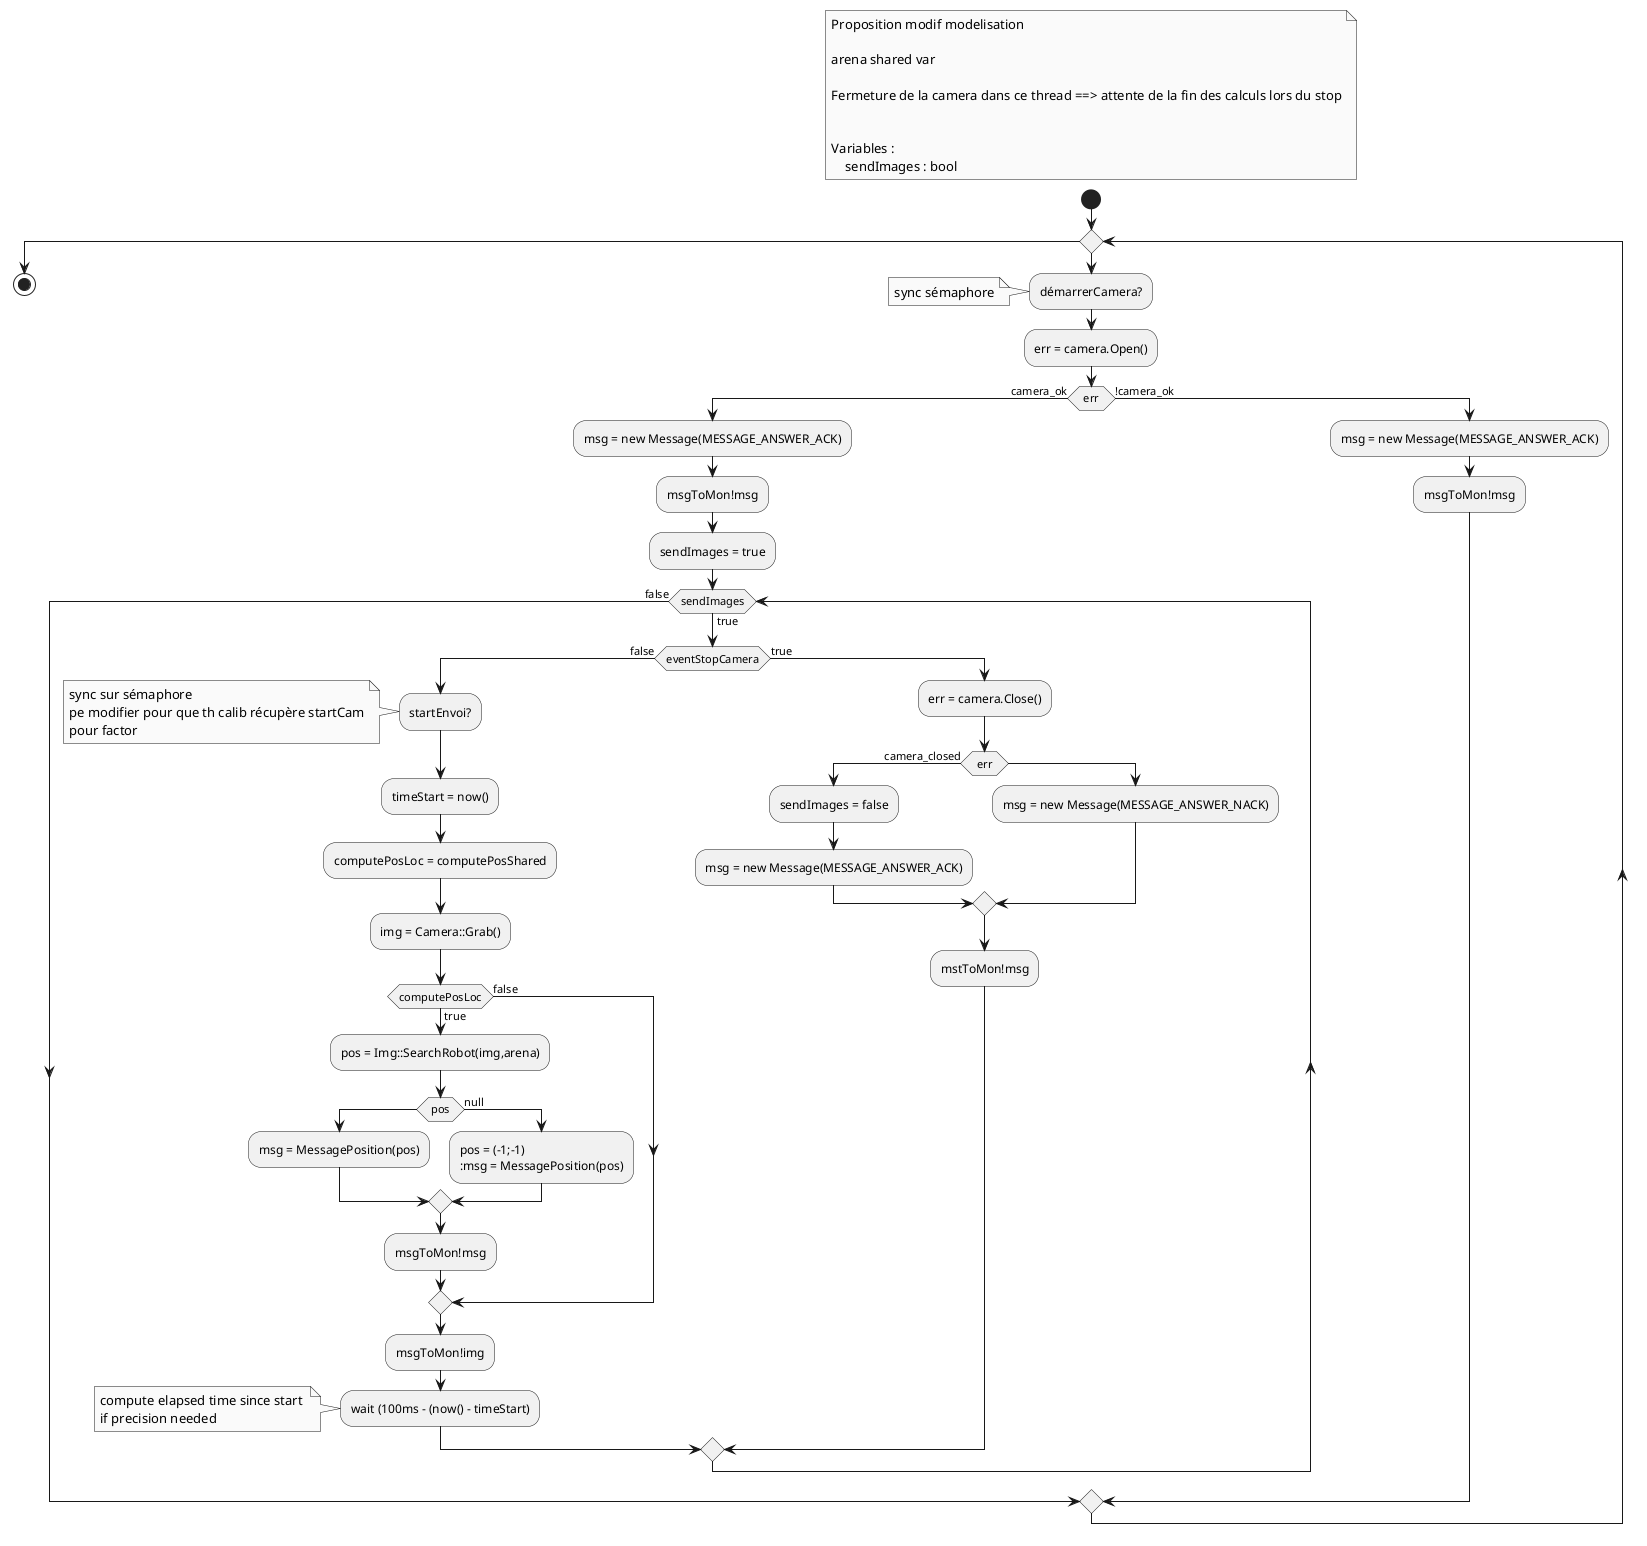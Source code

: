 @startuml th_get_image_mod

skinparam monochrome true

floating note left  
    Proposition modif modelisation

    arena shared var 

    Fermeture de la camera dans ce thread ==> attente de la fin des calculs lors du stop


    Variables : 
        sendImages : bool
end note

start

while ( )

    :démarrerCamera?;
    note : sync sémaphore

    :err = camera.Open();
    if(err) then (camera_ok)
    
    :msg = new Message(MESSAGE_ANSWER_ACK);
    :msgToMon!msg;

    :sendImages = true;

    while (sendImages) is (true)
    if(eventStopCamera) then (false)
    :startEnvoi?;
    note 
        sync sur sémaphore 
        pe modifier pour que th calib récupère startCam
        pour factor
    end note

    :timeStart = now();

    :computePosLoc = computePosShared;
    
    :img = Camera::Grab();

    if (computePosLoc) then (true)
        'partition computePos {
            :pos = Img::SearchRobot(img,arena);
            if (pos) then 
                :msg = MessagePosition(pos);
            else (null)
                :pos = (-1;-1)
                :msg = MessagePosition(pos);
            endif
            :msgToMon!msg;
        '}
    else (false)

    endif

    :msgToMon!img;   

    :wait (100ms - (now() - timeStart); 
    note
        compute elapsed time since start 
        if precision needed
    end note
    'event stopCamera reçu
    else (true)
        :err = camera.Close();
        if(err) then (camera_closed)
            :sendImages = false;
            :msg = new Message(MESSAGE_ANSWER_ACK);
        else
            :msg = new Message(MESSAGE_ANSWER_NACK);
        endif
        :mstToMon!msg;
    endif
    endwhile (false)

    else (!camera_ok)

    :msg = new Message(MESSAGE_ANSWER_ACK);
    :msgToMon!msg;
    endif
endwhile 

stop

@enduml
